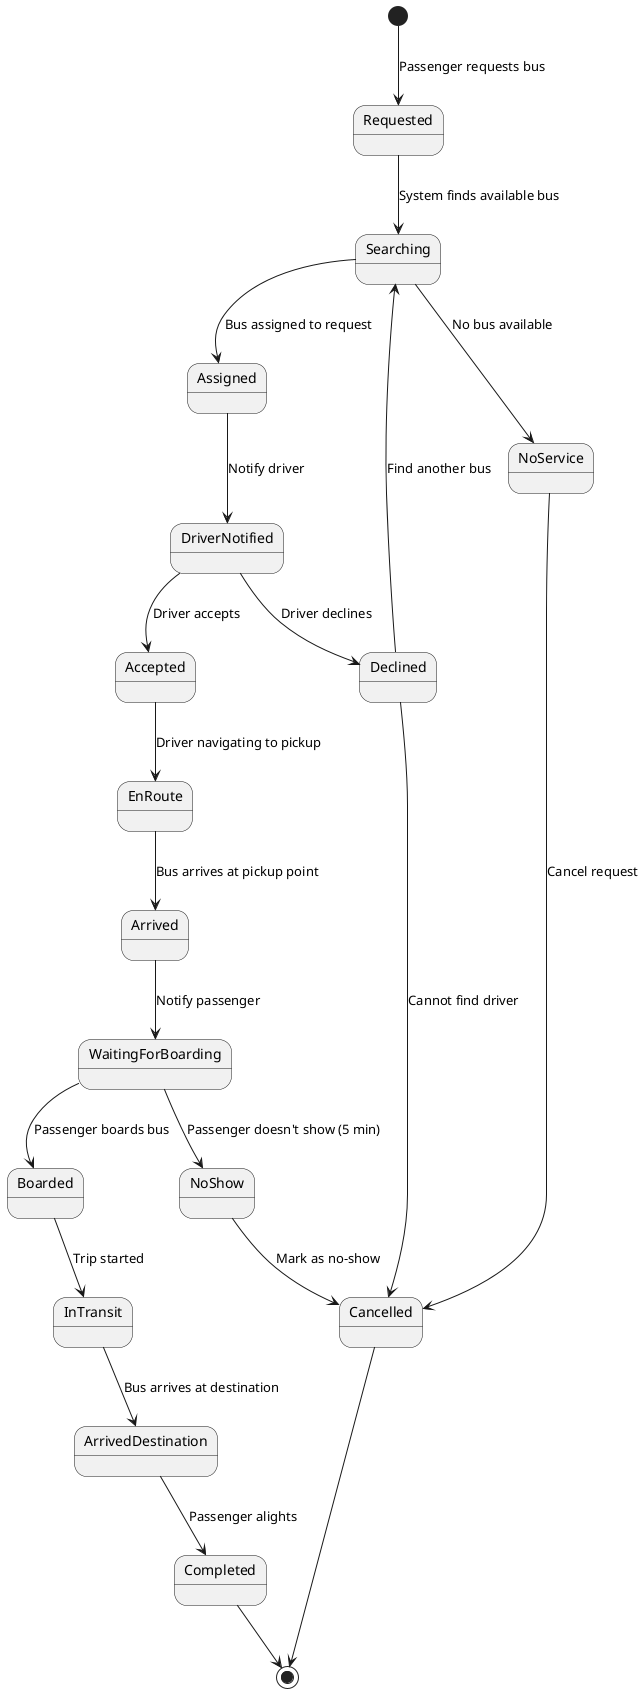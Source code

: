 @startuml Smart Bus Trip - State Diagram

[*] --> Requested : Passenger requests bus

Requested --> Searching : System finds available bus
Searching --> Assigned : Bus assigned to request
Searching --> NoService : No bus available

Assigned --> DriverNotified : Notify driver
DriverNotified --> Accepted : Driver accepts
DriverNotified --> Declined : Driver declines

Declined --> Searching : Find another bus
Declined --> Cancelled : Cannot find driver

Accepted --> EnRoute : Driver navigating to pickup
EnRoute --> Arrived : Bus arrives at pickup point
Arrived --> WaitingForBoarding : Notify passenger

WaitingForBoarding --> Boarded : Passenger boards bus
WaitingForBoarding --> NoShow : Passenger doesn't show (5 min)

Boarded --> InTransit : Trip started
InTransit --> ArrivedDestination : Bus arrives at destination
ArrivedDestination --> Completed : Passenger alights

Completed --> [*]
NoShow --> Cancelled : Mark as no-show
NoService --> Cancelled : Cancel request
Cancelled --> [*]

@enduml

